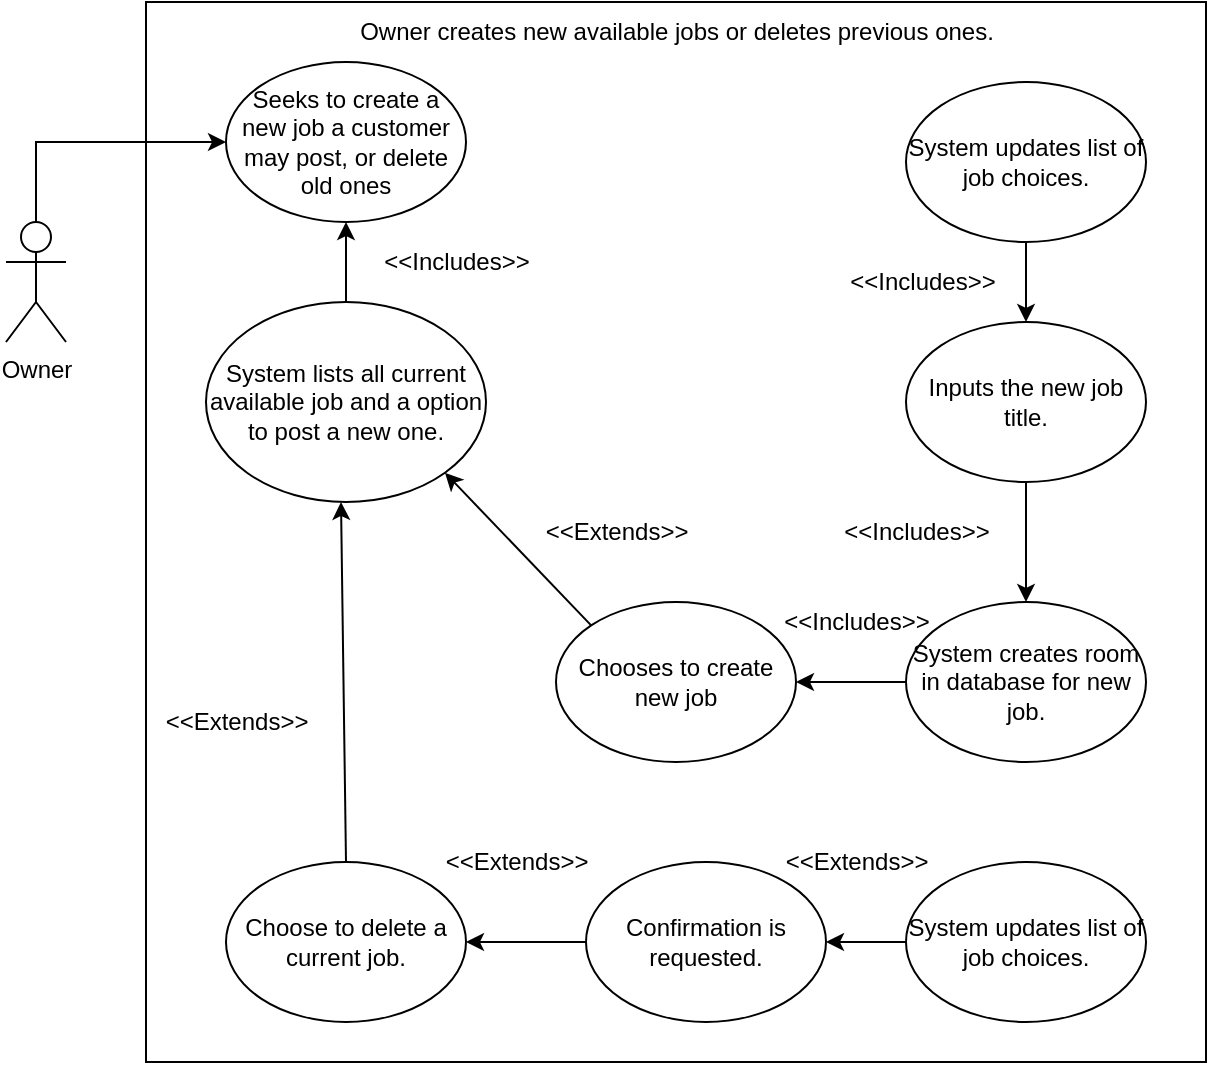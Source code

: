 <mxfile version="16.4.7" type="google"><diagram id="ozzjf60ylCYXu5InhVqP" name="Page-1"><mxGraphModel dx="782" dy="738" grid="1" gridSize="10" guides="1" tooltips="1" connect="1" arrows="1" fold="1" page="1" pageScale="1" pageWidth="850" pageHeight="1100" math="0" shadow="0"><root><mxCell id="0"/><mxCell id="1" parent="0"/><mxCell id="GUDkv20z9nq9fjx5NsI3-1" value="" style="whiteSpace=wrap;html=1;aspect=fixed;" vertex="1" parent="1"><mxGeometry x="210" y="90" width="530" height="530" as="geometry"/></mxCell><mxCell id="GUDkv20z9nq9fjx5NsI3-2" value="Owner" style="shape=umlActor;verticalLabelPosition=bottom;verticalAlign=top;html=1;outlineConnect=0;" vertex="1" parent="1"><mxGeometry x="140" y="200" width="30" height="60" as="geometry"/></mxCell><mxCell id="GUDkv20z9nq9fjx5NsI3-3" value="" style="endArrow=classic;html=1;rounded=0;exitX=0.5;exitY=0;exitDx=0;exitDy=0;exitPerimeter=0;" edge="1" parent="1" source="GUDkv20z9nq9fjx5NsI3-2" target="GUDkv20z9nq9fjx5NsI3-4"><mxGeometry width="50" height="50" relative="1" as="geometry"><mxPoint x="380" y="400" as="sourcePoint"/><mxPoint x="430" y="350" as="targetPoint"/><Array as="points"><mxPoint x="155" y="160"/></Array></mxGeometry></mxCell><mxCell id="GUDkv20z9nq9fjx5NsI3-4" value="Seeks to create a new job a customer may post, or delete old ones" style="ellipse;whiteSpace=wrap;html=1;" vertex="1" parent="1"><mxGeometry x="250" y="120" width="120" height="80" as="geometry"/></mxCell><mxCell id="GUDkv20z9nq9fjx5NsI3-5" value="System creates room in database for new job." style="ellipse;whiteSpace=wrap;html=1;" vertex="1" parent="1"><mxGeometry x="590" y="390" width="120" height="80" as="geometry"/></mxCell><mxCell id="GUDkv20z9nq9fjx5NsI3-6" value="Owner creates new available jobs or deletes previous ones." style="text;html=1;strokeColor=none;fillColor=none;align=center;verticalAlign=middle;whiteSpace=wrap;rounded=0;" vertex="1" parent="1"><mxGeometry x="307.5" y="90" width="335" height="30" as="geometry"/></mxCell><mxCell id="GUDkv20z9nq9fjx5NsI3-9" value="Inputs the new job title." style="ellipse;whiteSpace=wrap;html=1;" vertex="1" parent="1"><mxGeometry x="590" y="250" width="120" height="80" as="geometry"/></mxCell><mxCell id="GUDkv20z9nq9fjx5NsI3-10" value="System lists all current available job and a option to post a new one." style="ellipse;whiteSpace=wrap;html=1;" vertex="1" parent="1"><mxGeometry x="240" y="240" width="140" height="100" as="geometry"/></mxCell><mxCell id="GUDkv20z9nq9fjx5NsI3-11" value="Chooses to create new job" style="ellipse;whiteSpace=wrap;html=1;" vertex="1" parent="1"><mxGeometry x="415" y="390" width="120" height="80" as="geometry"/></mxCell><mxCell id="GUDkv20z9nq9fjx5NsI3-12" value="System updates list of job choices." style="ellipse;whiteSpace=wrap;html=1;" vertex="1" parent="1"><mxGeometry x="590" y="130" width="120" height="80" as="geometry"/></mxCell><mxCell id="GUDkv20z9nq9fjx5NsI3-13" value="Choose to delete a current job." style="ellipse;whiteSpace=wrap;html=1;" vertex="1" parent="1"><mxGeometry x="250" y="520" width="120" height="80" as="geometry"/></mxCell><mxCell id="GUDkv20z9nq9fjx5NsI3-14" value="System updates list of job choices." style="ellipse;whiteSpace=wrap;html=1;" vertex="1" parent="1"><mxGeometry x="590" y="520" width="120" height="80" as="geometry"/></mxCell><mxCell id="GUDkv20z9nq9fjx5NsI3-15" value="Confirmation is requested." style="ellipse;whiteSpace=wrap;html=1;" vertex="1" parent="1"><mxGeometry x="430" y="520" width="120" height="80" as="geometry"/></mxCell><mxCell id="GUDkv20z9nq9fjx5NsI3-17" value="" style="endArrow=classic;html=1;rounded=0;entryX=0.5;entryY=1;entryDx=0;entryDy=0;exitX=0.5;exitY=0;exitDx=0;exitDy=0;" edge="1" parent="1" source="GUDkv20z9nq9fjx5NsI3-10" target="GUDkv20z9nq9fjx5NsI3-4"><mxGeometry width="50" height="50" relative="1" as="geometry"><mxPoint x="390" y="350" as="sourcePoint"/><mxPoint x="440" y="300" as="targetPoint"/></mxGeometry></mxCell><mxCell id="GUDkv20z9nq9fjx5NsI3-18" value="" style="endArrow=classic;html=1;rounded=0;exitX=0.5;exitY=0;exitDx=0;exitDy=0;" edge="1" parent="1" source="GUDkv20z9nq9fjx5NsI3-13"><mxGeometry width="50" height="50" relative="1" as="geometry"><mxPoint x="257.5" y="390" as="sourcePoint"/><mxPoint x="307.5" y="340" as="targetPoint"/></mxGeometry></mxCell><mxCell id="GUDkv20z9nq9fjx5NsI3-19" value="" style="endArrow=classic;html=1;rounded=0;exitX=0;exitY=0.5;exitDx=0;exitDy=0;entryX=1;entryY=0.5;entryDx=0;entryDy=0;" edge="1" parent="1" source="GUDkv20z9nq9fjx5NsI3-15" target="GUDkv20z9nq9fjx5NsI3-13"><mxGeometry width="50" height="50" relative="1" as="geometry"><mxPoint x="370" y="560" as="sourcePoint"/><mxPoint x="420" y="510" as="targetPoint"/></mxGeometry></mxCell><mxCell id="GUDkv20z9nq9fjx5NsI3-20" value="" style="endArrow=classic;html=1;rounded=0;exitX=0;exitY=0;exitDx=0;exitDy=0;entryX=1;entryY=1;entryDx=0;entryDy=0;" edge="1" parent="1" source="GUDkv20z9nq9fjx5NsI3-11" target="GUDkv20z9nq9fjx5NsI3-10"><mxGeometry width="50" height="50" relative="1" as="geometry"><mxPoint x="425" y="520" as="sourcePoint"/><mxPoint x="475" y="470" as="targetPoint"/></mxGeometry></mxCell><mxCell id="GUDkv20z9nq9fjx5NsI3-21" value="" style="endArrow=classic;html=1;rounded=0;entryX=1;entryY=0.5;entryDx=0;entryDy=0;exitX=0;exitY=0.5;exitDx=0;exitDy=0;" edge="1" parent="1" source="GUDkv20z9nq9fjx5NsI3-5" target="GUDkv20z9nq9fjx5NsI3-11"><mxGeometry width="50" height="50" relative="1" as="geometry"><mxPoint x="430" y="390" as="sourcePoint"/><mxPoint x="480" y="340" as="targetPoint"/></mxGeometry></mxCell><mxCell id="GUDkv20z9nq9fjx5NsI3-22" value="" style="endArrow=classic;html=1;rounded=0;entryX=0.5;entryY=0;entryDx=0;entryDy=0;exitX=0.5;exitY=1;exitDx=0;exitDy=0;" edge="1" parent="1" source="GUDkv20z9nq9fjx5NsI3-9" target="GUDkv20z9nq9fjx5NsI3-5"><mxGeometry width="50" height="50" relative="1" as="geometry"><mxPoint x="440" y="400" as="sourcePoint"/><mxPoint x="490" y="350" as="targetPoint"/><Array as="points"/></mxGeometry></mxCell><mxCell id="GUDkv20z9nq9fjx5NsI3-24" value="" style="endArrow=classic;html=1;rounded=0;exitX=0;exitY=0.5;exitDx=0;exitDy=0;entryX=1;entryY=0.5;entryDx=0;entryDy=0;" edge="1" parent="1" source="GUDkv20z9nq9fjx5NsI3-14" target="GUDkv20z9nq9fjx5NsI3-15"><mxGeometry width="50" height="50" relative="1" as="geometry"><mxPoint x="380" y="340" as="sourcePoint"/><mxPoint x="430" y="290" as="targetPoint"/></mxGeometry></mxCell><mxCell id="GUDkv20z9nq9fjx5NsI3-26" value="" style="endArrow=classic;html=1;rounded=0;entryX=0.5;entryY=0;entryDx=0;entryDy=0;exitX=0.5;exitY=1;exitDx=0;exitDy=0;" edge="1" parent="1" source="GUDkv20z9nq9fjx5NsI3-12" target="GUDkv20z9nq9fjx5NsI3-9"><mxGeometry width="50" height="50" relative="1" as="geometry"><mxPoint x="380" y="340" as="sourcePoint"/><mxPoint x="430" y="290" as="targetPoint"/></mxGeometry></mxCell><mxCell id="GUDkv20z9nq9fjx5NsI3-29" value="&amp;lt;&amp;lt;Includes&amp;gt;&amp;gt;" style="text;html=1;align=center;verticalAlign=middle;resizable=0;points=[];autosize=1;strokeColor=none;fillColor=none;" vertex="1" parent="1"><mxGeometry x="320" y="210" width="90" height="20" as="geometry"/></mxCell><mxCell id="GUDkv20z9nq9fjx5NsI3-30" value="&amp;lt;&amp;lt;Includes&amp;gt;&amp;gt;" style="text;html=1;align=center;verticalAlign=middle;resizable=0;points=[];autosize=1;strokeColor=none;fillColor=none;" vertex="1" parent="1"><mxGeometry x="520" y="390" width="90" height="20" as="geometry"/></mxCell><mxCell id="GUDkv20z9nq9fjx5NsI3-31" value="&amp;lt;&amp;lt;Extends&amp;gt;&amp;gt;" style="text;html=1;align=center;verticalAlign=middle;resizable=0;points=[];autosize=1;strokeColor=none;fillColor=none;" vertex="1" parent="1"><mxGeometry x="210" y="440" width="90" height="20" as="geometry"/></mxCell><mxCell id="GUDkv20z9nq9fjx5NsI3-32" value="&amp;lt;&amp;lt;Extends&amp;gt;&amp;gt;" style="text;html=1;align=center;verticalAlign=middle;resizable=0;points=[];autosize=1;strokeColor=none;fillColor=none;" vertex="1" parent="1"><mxGeometry x="350" y="510" width="90" height="20" as="geometry"/></mxCell><mxCell id="GUDkv20z9nq9fjx5NsI3-33" value="&amp;lt;&amp;lt;Extends&amp;gt;&amp;gt;" style="text;html=1;align=center;verticalAlign=middle;resizable=0;points=[];autosize=1;strokeColor=none;fillColor=none;" vertex="1" parent="1"><mxGeometry x="520" y="510" width="90" height="20" as="geometry"/></mxCell><mxCell id="GUDkv20z9nq9fjx5NsI3-34" value="&amp;lt;&amp;lt;Extends&amp;gt;&amp;gt;" style="text;html=1;align=center;verticalAlign=middle;resizable=0;points=[];autosize=1;strokeColor=none;fillColor=none;" vertex="1" parent="1"><mxGeometry x="400" y="345" width="90" height="20" as="geometry"/></mxCell><mxCell id="GUDkv20z9nq9fjx5NsI3-35" value="&amp;lt;&amp;lt;Includes&amp;gt;&amp;gt;" style="text;html=1;align=center;verticalAlign=middle;resizable=0;points=[];autosize=1;strokeColor=none;fillColor=none;" vertex="1" parent="1"><mxGeometry x="550" y="345" width="90" height="20" as="geometry"/></mxCell><mxCell id="GUDkv20z9nq9fjx5NsI3-36" value="&amp;lt;&amp;lt;Includes&amp;gt;&amp;gt;" style="text;html=1;align=center;verticalAlign=middle;resizable=0;points=[];autosize=1;strokeColor=none;fillColor=none;" vertex="1" parent="1"><mxGeometry x="552.5" y="220" width="90" height="20" as="geometry"/></mxCell></root></mxGraphModel></diagram></mxfile>